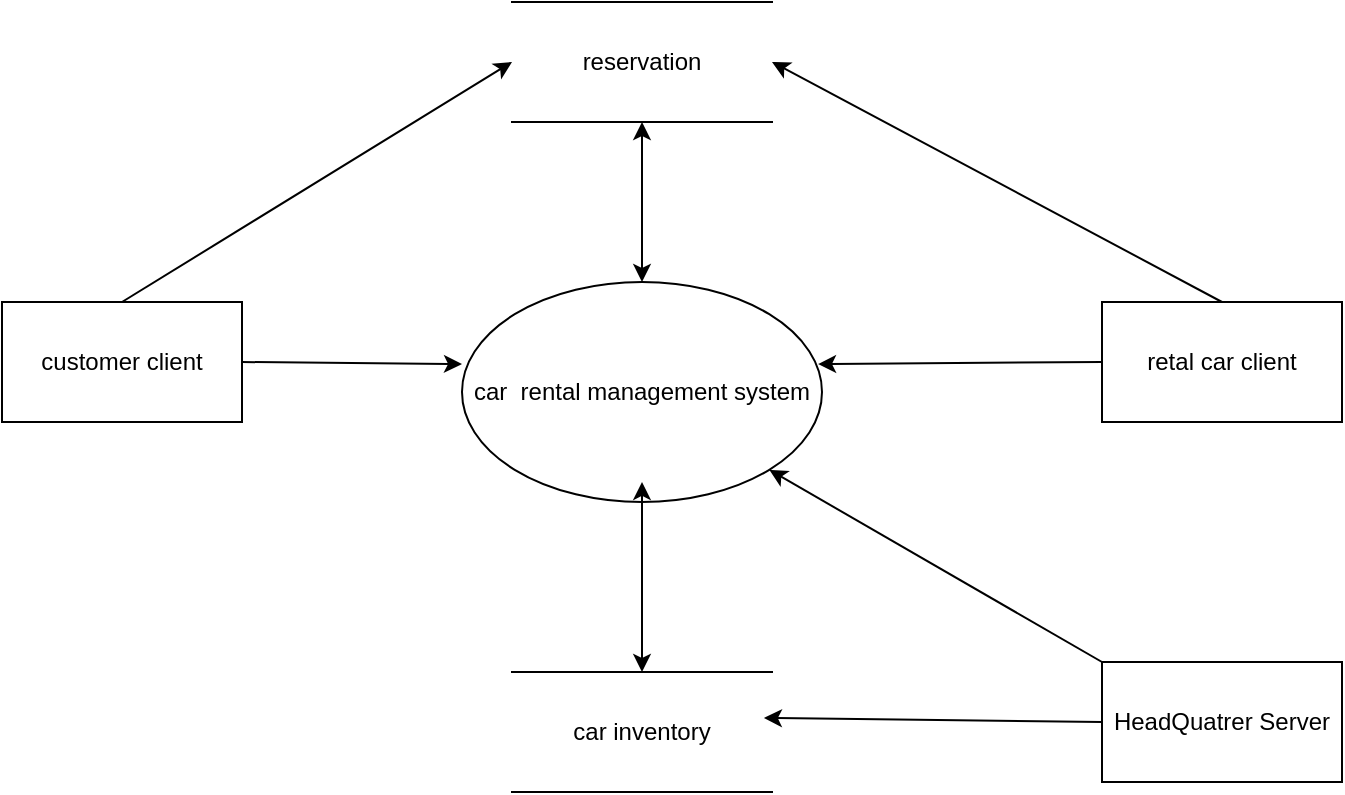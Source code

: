 <mxfile version="26.2.4">
  <diagram name="Page-1" id="5d7acffa-a066-3a61-03fe-96351882024d">
    <mxGraphModel dx="880" dy="742" grid="1" gridSize="10" guides="1" tooltips="1" connect="1" arrows="1" fold="1" page="1" pageScale="1" pageWidth="1100" pageHeight="850" background="#ffffff" math="0" shadow="0">
      <root>
        <mxCell id="0" />
        <mxCell id="1" parent="0" />
        <mxCell id="s5QRhpcnE34uPsZO7EeD-14" value="car inventory" style="shape=partialRectangle;whiteSpace=wrap;html=1;left=0;right=0;fillColor=none;" vertex="1" parent="1">
          <mxGeometry x="515" y="485" width="130" height="60" as="geometry" />
        </mxCell>
        <mxCell id="s5QRhpcnE34uPsZO7EeD-15" value="retal car client" style="rounded=0;whiteSpace=wrap;html=1;" vertex="1" parent="1">
          <mxGeometry x="810" y="300" width="120" height="60" as="geometry" />
        </mxCell>
        <mxCell id="s5QRhpcnE34uPsZO7EeD-16" value="HeadQuatrer Server" style="rounded=0;whiteSpace=wrap;html=1;" vertex="1" parent="1">
          <mxGeometry x="810" y="480" width="120" height="60" as="geometry" />
        </mxCell>
        <mxCell id="s5QRhpcnE34uPsZO7EeD-17" value="customer client" style="rounded=0;whiteSpace=wrap;html=1;" vertex="1" parent="1">
          <mxGeometry x="260" y="300" width="120" height="60" as="geometry" />
        </mxCell>
        <mxCell id="s5QRhpcnE34uPsZO7EeD-18" value="car&amp;nbsp; rental management system" style="ellipse;whiteSpace=wrap;html=1;" vertex="1" parent="1">
          <mxGeometry x="490" y="290" width="180" height="110" as="geometry" />
        </mxCell>
        <mxCell id="s5QRhpcnE34uPsZO7EeD-19" value="" style="endArrow=classic;html=1;rounded=0;exitX=1;exitY=0.5;exitDx=0;exitDy=0;entryX=0;entryY=0.373;entryDx=0;entryDy=0;entryPerimeter=0;" edge="1" parent="1" source="s5QRhpcnE34uPsZO7EeD-17" target="s5QRhpcnE34uPsZO7EeD-18">
          <mxGeometry width="50" height="50" relative="1" as="geometry">
            <mxPoint x="560" y="480" as="sourcePoint" />
            <mxPoint x="610" y="430" as="targetPoint" />
          </mxGeometry>
        </mxCell>
        <mxCell id="s5QRhpcnE34uPsZO7EeD-21" value="" style="endArrow=classic;html=1;rounded=0;exitX=0;exitY=0.5;exitDx=0;exitDy=0;entryX=0.989;entryY=0.373;entryDx=0;entryDy=0;entryPerimeter=0;" edge="1" parent="1" source="s5QRhpcnE34uPsZO7EeD-15" target="s5QRhpcnE34uPsZO7EeD-18">
          <mxGeometry width="50" height="50" relative="1" as="geometry">
            <mxPoint x="560" y="480" as="sourcePoint" />
            <mxPoint x="610" y="430" as="targetPoint" />
          </mxGeometry>
        </mxCell>
        <mxCell id="s5QRhpcnE34uPsZO7EeD-22" value="" style="endArrow=classic;startArrow=classic;html=1;rounded=0;entryX=0.5;entryY=0.909;entryDx=0;entryDy=0;entryPerimeter=0;" edge="1" parent="1" source="s5QRhpcnE34uPsZO7EeD-14" target="s5QRhpcnE34uPsZO7EeD-18">
          <mxGeometry width="50" height="50" relative="1" as="geometry">
            <mxPoint x="560" y="480" as="sourcePoint" />
            <mxPoint x="610" y="430" as="targetPoint" />
          </mxGeometry>
        </mxCell>
        <mxCell id="s5QRhpcnE34uPsZO7EeD-23" value="" style="endArrow=classic;html=1;rounded=0;exitX=0;exitY=0.5;exitDx=0;exitDy=0;entryX=0.969;entryY=0.383;entryDx=0;entryDy=0;entryPerimeter=0;" edge="1" parent="1" source="s5QRhpcnE34uPsZO7EeD-16" target="s5QRhpcnE34uPsZO7EeD-14">
          <mxGeometry width="50" height="50" relative="1" as="geometry">
            <mxPoint x="560" y="480" as="sourcePoint" />
            <mxPoint x="610" y="430" as="targetPoint" />
          </mxGeometry>
        </mxCell>
        <mxCell id="s5QRhpcnE34uPsZO7EeD-24" value="" style="endArrow=classic;html=1;rounded=0;exitX=0;exitY=0;exitDx=0;exitDy=0;entryX=1;entryY=1;entryDx=0;entryDy=0;" edge="1" parent="1" source="s5QRhpcnE34uPsZO7EeD-16" target="s5QRhpcnE34uPsZO7EeD-18">
          <mxGeometry width="50" height="50" relative="1" as="geometry">
            <mxPoint x="560" y="480" as="sourcePoint" />
            <mxPoint x="610" y="430" as="targetPoint" />
          </mxGeometry>
        </mxCell>
        <mxCell id="s5QRhpcnE34uPsZO7EeD-25" value="reservation" style="shape=partialRectangle;whiteSpace=wrap;html=1;left=0;right=0;fillColor=none;" vertex="1" parent="1">
          <mxGeometry x="515" y="150" width="130" height="60" as="geometry" />
        </mxCell>
        <mxCell id="s5QRhpcnE34uPsZO7EeD-26" value="" style="endArrow=classic;html=1;rounded=0;exitX=0.5;exitY=0;exitDx=0;exitDy=0;entryX=0;entryY=0.5;entryDx=0;entryDy=0;" edge="1" parent="1" source="s5QRhpcnE34uPsZO7EeD-17" target="s5QRhpcnE34uPsZO7EeD-25">
          <mxGeometry width="50" height="50" relative="1" as="geometry">
            <mxPoint x="560" y="480" as="sourcePoint" />
            <mxPoint x="610" y="430" as="targetPoint" />
          </mxGeometry>
        </mxCell>
        <mxCell id="s5QRhpcnE34uPsZO7EeD-28" value="" style="endArrow=classic;html=1;rounded=0;exitX=0.5;exitY=0;exitDx=0;exitDy=0;entryX=1;entryY=0.5;entryDx=0;entryDy=0;" edge="1" parent="1" source="s5QRhpcnE34uPsZO7EeD-15" target="s5QRhpcnE34uPsZO7EeD-25">
          <mxGeometry width="50" height="50" relative="1" as="geometry">
            <mxPoint x="580" y="470" as="sourcePoint" />
            <mxPoint x="610" y="430" as="targetPoint" />
          </mxGeometry>
        </mxCell>
        <mxCell id="s5QRhpcnE34uPsZO7EeD-29" value="" style="endArrow=classic;startArrow=classic;html=1;rounded=0;entryX=0.5;entryY=1;entryDx=0;entryDy=0;exitX=0.5;exitY=0;exitDx=0;exitDy=0;" edge="1" parent="1" source="s5QRhpcnE34uPsZO7EeD-18" target="s5QRhpcnE34uPsZO7EeD-25">
          <mxGeometry width="50" height="50" relative="1" as="geometry">
            <mxPoint x="560" y="480" as="sourcePoint" />
            <mxPoint x="610" y="430" as="targetPoint" />
          </mxGeometry>
        </mxCell>
      </root>
    </mxGraphModel>
  </diagram>
</mxfile>
